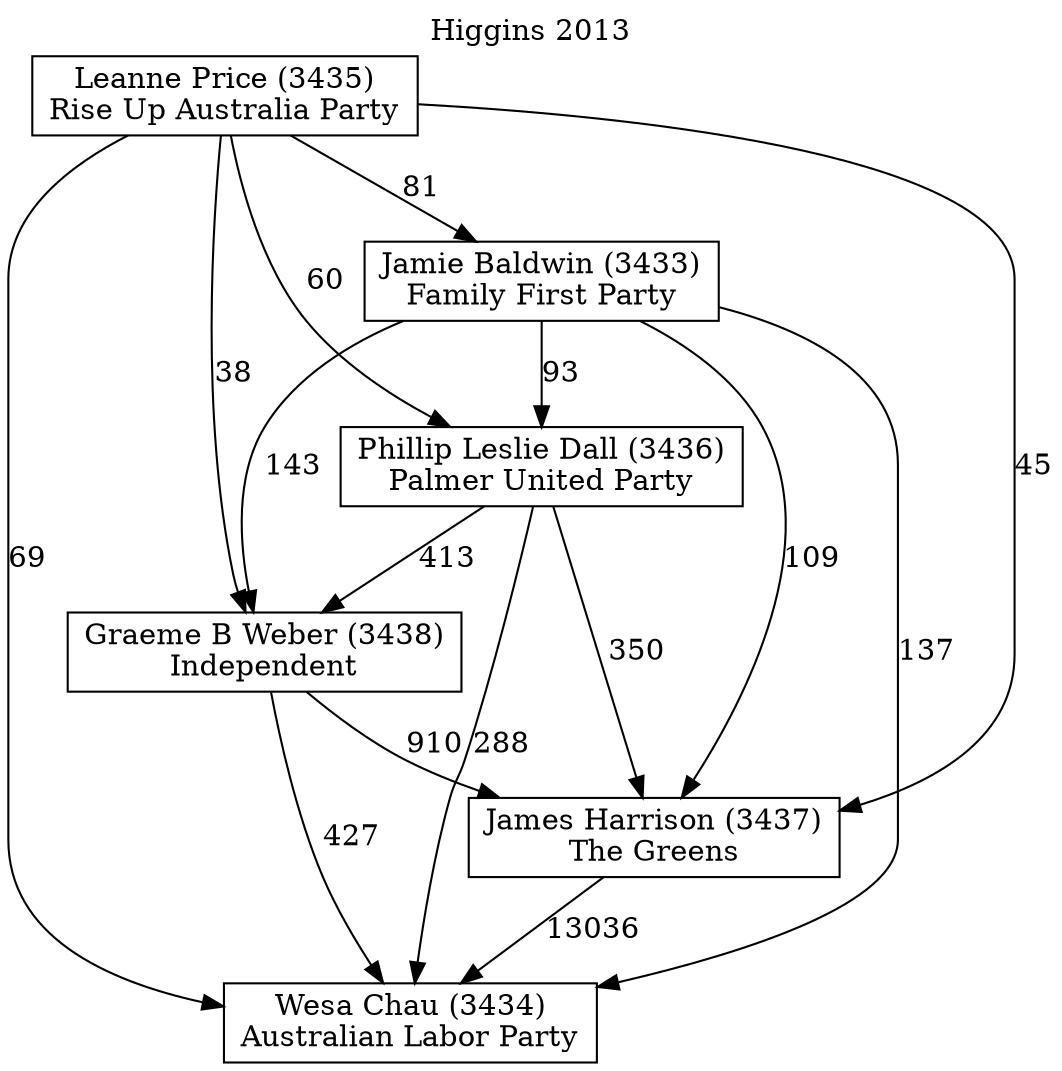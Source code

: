 // House preference flow
digraph "Wesa Chau (3434)_Higgins_2013" {
	graph [label="Higgins 2013" labelloc=t mclimit=10]
	node [shape=box]
	"Wesa Chau (3434)" [label="Wesa Chau (3434)
Australian Labor Party"]
	"James Harrison (3437)" [label="James Harrison (3437)
The Greens"]
	"Graeme B Weber (3438)" [label="Graeme B Weber (3438)
Independent"]
	"Phillip Leslie Dall (3436)" [label="Phillip Leslie Dall (3436)
Palmer United Party"]
	"Jamie Baldwin (3433)" [label="Jamie Baldwin (3433)
Family First Party"]
	"Leanne Price (3435)" [label="Leanne Price (3435)
Rise Up Australia Party"]
	"James Harrison (3437)" -> "Wesa Chau (3434)" [label=13036]
	"Graeme B Weber (3438)" -> "James Harrison (3437)" [label=910]
	"Phillip Leslie Dall (3436)" -> "Graeme B Weber (3438)" [label=413]
	"Jamie Baldwin (3433)" -> "Phillip Leslie Dall (3436)" [label=93]
	"Leanne Price (3435)" -> "Jamie Baldwin (3433)" [label=81]
	"Graeme B Weber (3438)" -> "Wesa Chau (3434)" [label=427]
	"Phillip Leslie Dall (3436)" -> "Wesa Chau (3434)" [label=288]
	"Jamie Baldwin (3433)" -> "Wesa Chau (3434)" [label=137]
	"Leanne Price (3435)" -> "Wesa Chau (3434)" [label=69]
	"Leanne Price (3435)" -> "Phillip Leslie Dall (3436)" [label=60]
	"Jamie Baldwin (3433)" -> "Graeme B Weber (3438)" [label=143]
	"Leanne Price (3435)" -> "Graeme B Weber (3438)" [label=38]
	"Phillip Leslie Dall (3436)" -> "James Harrison (3437)" [label=350]
	"Jamie Baldwin (3433)" -> "James Harrison (3437)" [label=109]
	"Leanne Price (3435)" -> "James Harrison (3437)" [label=45]
}
